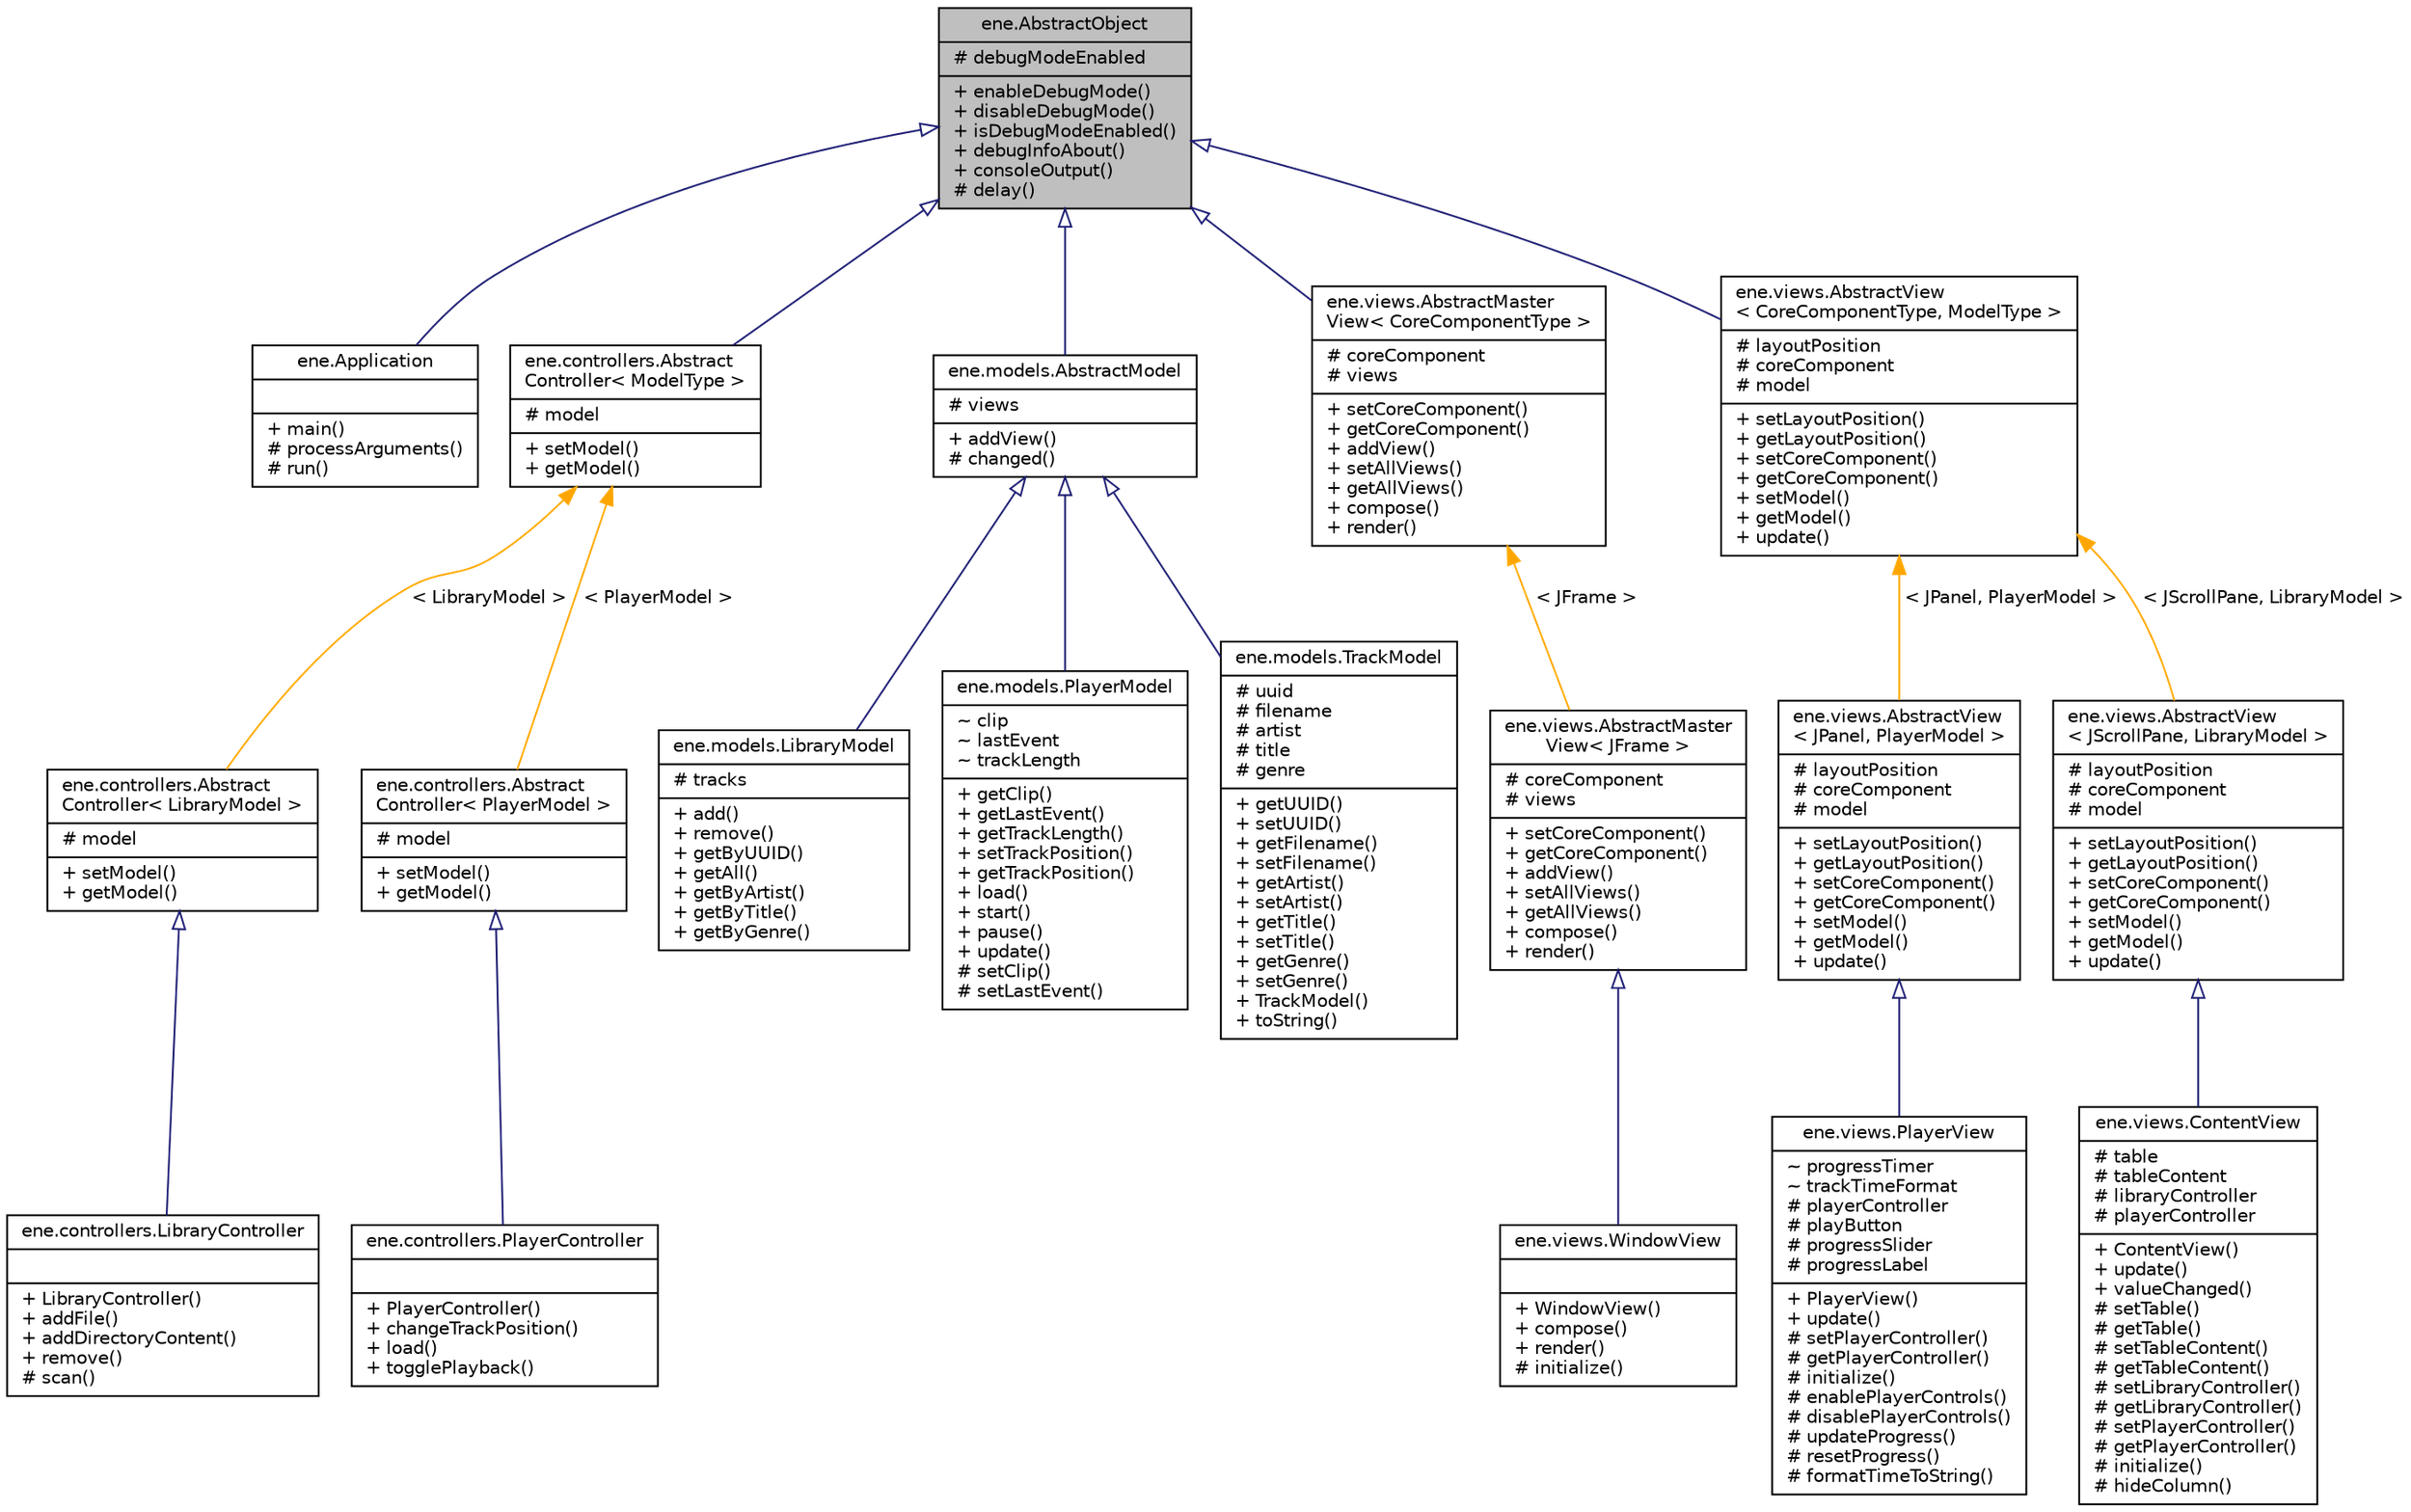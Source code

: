 digraph "ene.AbstractObject"
{
  bgcolor="transparent";
  edge [fontname="Helvetica",fontsize="10",labelfontname="Helvetica",labelfontsize="10"];
  node [fontname="Helvetica",fontsize="10",shape=record];
  Node0 [label="{ene.AbstractObject\n|# debugModeEnabled\l|+ enableDebugMode()\l+ disableDebugMode()\l+ isDebugModeEnabled()\l+ debugInfoAbout()\l+ consoleOutput()\l# delay()\l}",height=0.2,width=0.4,color="black", fillcolor="grey75", style="filled", fontcolor="black"];
  Node0 -> Node1 [dir="back",color="midnightblue",fontsize="10",style="solid",arrowtail="onormal",fontname="Helvetica"];
  Node1 [label="{ene.Application\n||+ main()\l# processArguments()\l# run()\l}",height=0.2,width=0.4,color="black",URL="$classene_1_1Application.html"];
  Node0 -> Node2 [dir="back",color="midnightblue",fontsize="10",style="solid",arrowtail="onormal",fontname="Helvetica"];
  Node2 [label="{ene.controllers.Abstract\lController\< ModelType \>\n|# model\l|+ setModel()\l+ getModel()\l}",height=0.2,width=0.4,color="black",URL="$classene_1_1controllers_1_1AbstractController.html"];
  Node2 -> Node3 [dir="back",color="orange",fontsize="10",style="solid",label=" \< LibraryModel \>" ,fontname="Helvetica"];
  Node3 [label="{ene.controllers.Abstract\lController\< LibraryModel \>\n|# model\l|+ setModel()\l+ getModel()\l}",height=0.2,width=0.4,color="black",URL="$classene_1_1controllers_1_1AbstractController.html"];
  Node3 -> Node4 [dir="back",color="midnightblue",fontsize="10",style="solid",arrowtail="onormal",fontname="Helvetica"];
  Node4 [label="{ene.controllers.LibraryController\n||+ LibraryController()\l+ addFile()\l+ addDirectoryContent()\l+ remove()\l# scan()\l}",height=0.2,width=0.4,color="black",URL="$classene_1_1controllers_1_1LibraryController.html"];
  Node2 -> Node5 [dir="back",color="orange",fontsize="10",style="solid",label=" \< PlayerModel \>" ,fontname="Helvetica"];
  Node5 [label="{ene.controllers.Abstract\lController\< PlayerModel \>\n|# model\l|+ setModel()\l+ getModel()\l}",height=0.2,width=0.4,color="black",URL="$classene_1_1controllers_1_1AbstractController.html"];
  Node5 -> Node6 [dir="back",color="midnightblue",fontsize="10",style="solid",arrowtail="onormal",fontname="Helvetica"];
  Node6 [label="{ene.controllers.PlayerController\n||+ PlayerController()\l+ changeTrackPosition()\l+ load()\l+ togglePlayback()\l}",height=0.2,width=0.4,color="black",URL="$classene_1_1controllers_1_1PlayerController.html"];
  Node0 -> Node7 [dir="back",color="midnightblue",fontsize="10",style="solid",arrowtail="onormal",fontname="Helvetica"];
  Node7 [label="{ene.models.AbstractModel\n|# views\l|+ addView()\l# changed()\l}",height=0.2,width=0.4,color="black",URL="$classene_1_1models_1_1AbstractModel.html"];
  Node7 -> Node8 [dir="back",color="midnightblue",fontsize="10",style="solid",arrowtail="onormal",fontname="Helvetica"];
  Node8 [label="{ene.models.LibraryModel\n|# tracks\l|+ add()\l+ remove()\l+ getByUUID()\l+ getAll()\l+ getByArtist()\l+ getByTitle()\l+ getByGenre()\l}",height=0.2,width=0.4,color="black",URL="$classene_1_1models_1_1LibraryModel.html"];
  Node7 -> Node9 [dir="back",color="midnightblue",fontsize="10",style="solid",arrowtail="onormal",fontname="Helvetica"];
  Node9 [label="{ene.models.PlayerModel\n|~ clip\l~ lastEvent\l~ trackLength\l|+ getClip()\l+ getLastEvent()\l+ getTrackLength()\l+ setTrackPosition()\l+ getTrackPosition()\l+ load()\l+ start()\l+ pause()\l+ update()\l# setClip()\l# setLastEvent()\l}",height=0.2,width=0.4,color="black",URL="$classene_1_1models_1_1PlayerModel.html"];
  Node7 -> Node10 [dir="back",color="midnightblue",fontsize="10",style="solid",arrowtail="onormal",fontname="Helvetica"];
  Node10 [label="{ene.models.TrackModel\n|# uuid\l# filename\l# artist\l# title\l# genre\l|+ getUUID()\l+ setUUID()\l+ getFilename()\l+ setFilename()\l+ getArtist()\l+ setArtist()\l+ getTitle()\l+ setTitle()\l+ getGenre()\l+ setGenre()\l+ TrackModel()\l+ toString()\l}",height=0.2,width=0.4,color="black",URL="$classene_1_1models_1_1TrackModel.html"];
  Node0 -> Node11 [dir="back",color="midnightblue",fontsize="10",style="solid",arrowtail="onormal",fontname="Helvetica"];
  Node11 [label="{ene.views.AbstractMaster\lView\< CoreComponentType \>\n|# coreComponent\l# views\l|+ setCoreComponent()\l+ getCoreComponent()\l+ addView()\l+ setAllViews()\l+ getAllViews()\l+ compose()\l+ render()\l}",height=0.2,width=0.4,color="black",URL="$classene_1_1views_1_1AbstractMasterView.html"];
  Node11 -> Node12 [dir="back",color="orange",fontsize="10",style="solid",label=" \< JFrame \>" ,fontname="Helvetica"];
  Node12 [label="{ene.views.AbstractMaster\lView\< JFrame \>\n|# coreComponent\l# views\l|+ setCoreComponent()\l+ getCoreComponent()\l+ addView()\l+ setAllViews()\l+ getAllViews()\l+ compose()\l+ render()\l}",height=0.2,width=0.4,color="black",URL="$classene_1_1views_1_1AbstractMasterView.html"];
  Node12 -> Node13 [dir="back",color="midnightblue",fontsize="10",style="solid",arrowtail="onormal",fontname="Helvetica"];
  Node13 [label="{ene.views.WindowView\n||+ WindowView()\l+ compose()\l+ render()\l# initialize()\l}",height=0.2,width=0.4,color="black",URL="$classene_1_1views_1_1WindowView.html"];
  Node0 -> Node14 [dir="back",color="midnightblue",fontsize="10",style="solid",arrowtail="onormal",fontname="Helvetica"];
  Node14 [label="{ene.views.AbstractView\l\< CoreComponentType, ModelType \>\n|# layoutPosition\l# coreComponent\l# model\l|+ setLayoutPosition()\l+ getLayoutPosition()\l+ setCoreComponent()\l+ getCoreComponent()\l+ setModel()\l+ getModel()\l+ update()\l}",height=0.2,width=0.4,color="black",URL="$classene_1_1views_1_1AbstractView.html"];
  Node14 -> Node15 [dir="back",color="orange",fontsize="10",style="solid",label=" \< JPanel, PlayerModel \>" ,fontname="Helvetica"];
  Node15 [label="{ene.views.AbstractView\l\< JPanel, PlayerModel \>\n|# layoutPosition\l# coreComponent\l# model\l|+ setLayoutPosition()\l+ getLayoutPosition()\l+ setCoreComponent()\l+ getCoreComponent()\l+ setModel()\l+ getModel()\l+ update()\l}",height=0.2,width=0.4,color="black",URL="$classene_1_1views_1_1AbstractView.html"];
  Node15 -> Node16 [dir="back",color="midnightblue",fontsize="10",style="solid",arrowtail="onormal",fontname="Helvetica"];
  Node16 [label="{ene.views.PlayerView\n|~ progressTimer\l~ trackTimeFormat\l# playerController\l# playButton\l# progressSlider\l# progressLabel\l|+ PlayerView()\l+ update()\l# setPlayerController()\l# getPlayerController()\l# initialize()\l# enablePlayerControls()\l# disablePlayerControls()\l# updateProgress()\l# resetProgress()\l# formatTimeToString()\l}",height=0.2,width=0.4,color="black",URL="$classene_1_1views_1_1PlayerView.html"];
  Node14 -> Node17 [dir="back",color="orange",fontsize="10",style="solid",label=" \< JScrollPane, LibraryModel \>" ,fontname="Helvetica"];
  Node17 [label="{ene.views.AbstractView\l\< JScrollPane, LibraryModel \>\n|# layoutPosition\l# coreComponent\l# model\l|+ setLayoutPosition()\l+ getLayoutPosition()\l+ setCoreComponent()\l+ getCoreComponent()\l+ setModel()\l+ getModel()\l+ update()\l}",height=0.2,width=0.4,color="black",URL="$classene_1_1views_1_1AbstractView.html"];
  Node17 -> Node18 [dir="back",color="midnightblue",fontsize="10",style="solid",arrowtail="onormal",fontname="Helvetica"];
  Node18 [label="{ene.views.ContentView\n|# table\l# tableContent\l# libraryController\l# playerController\l|+ ContentView()\l+ update()\l+ valueChanged()\l# setTable()\l# getTable()\l# setTableContent()\l# getTableContent()\l# setLibraryController()\l# getLibraryController()\l# setPlayerController()\l# getPlayerController()\l# initialize()\l# hideColumn()\l}",height=0.2,width=0.4,color="black",URL="$classene_1_1views_1_1ContentView.html"];
}
